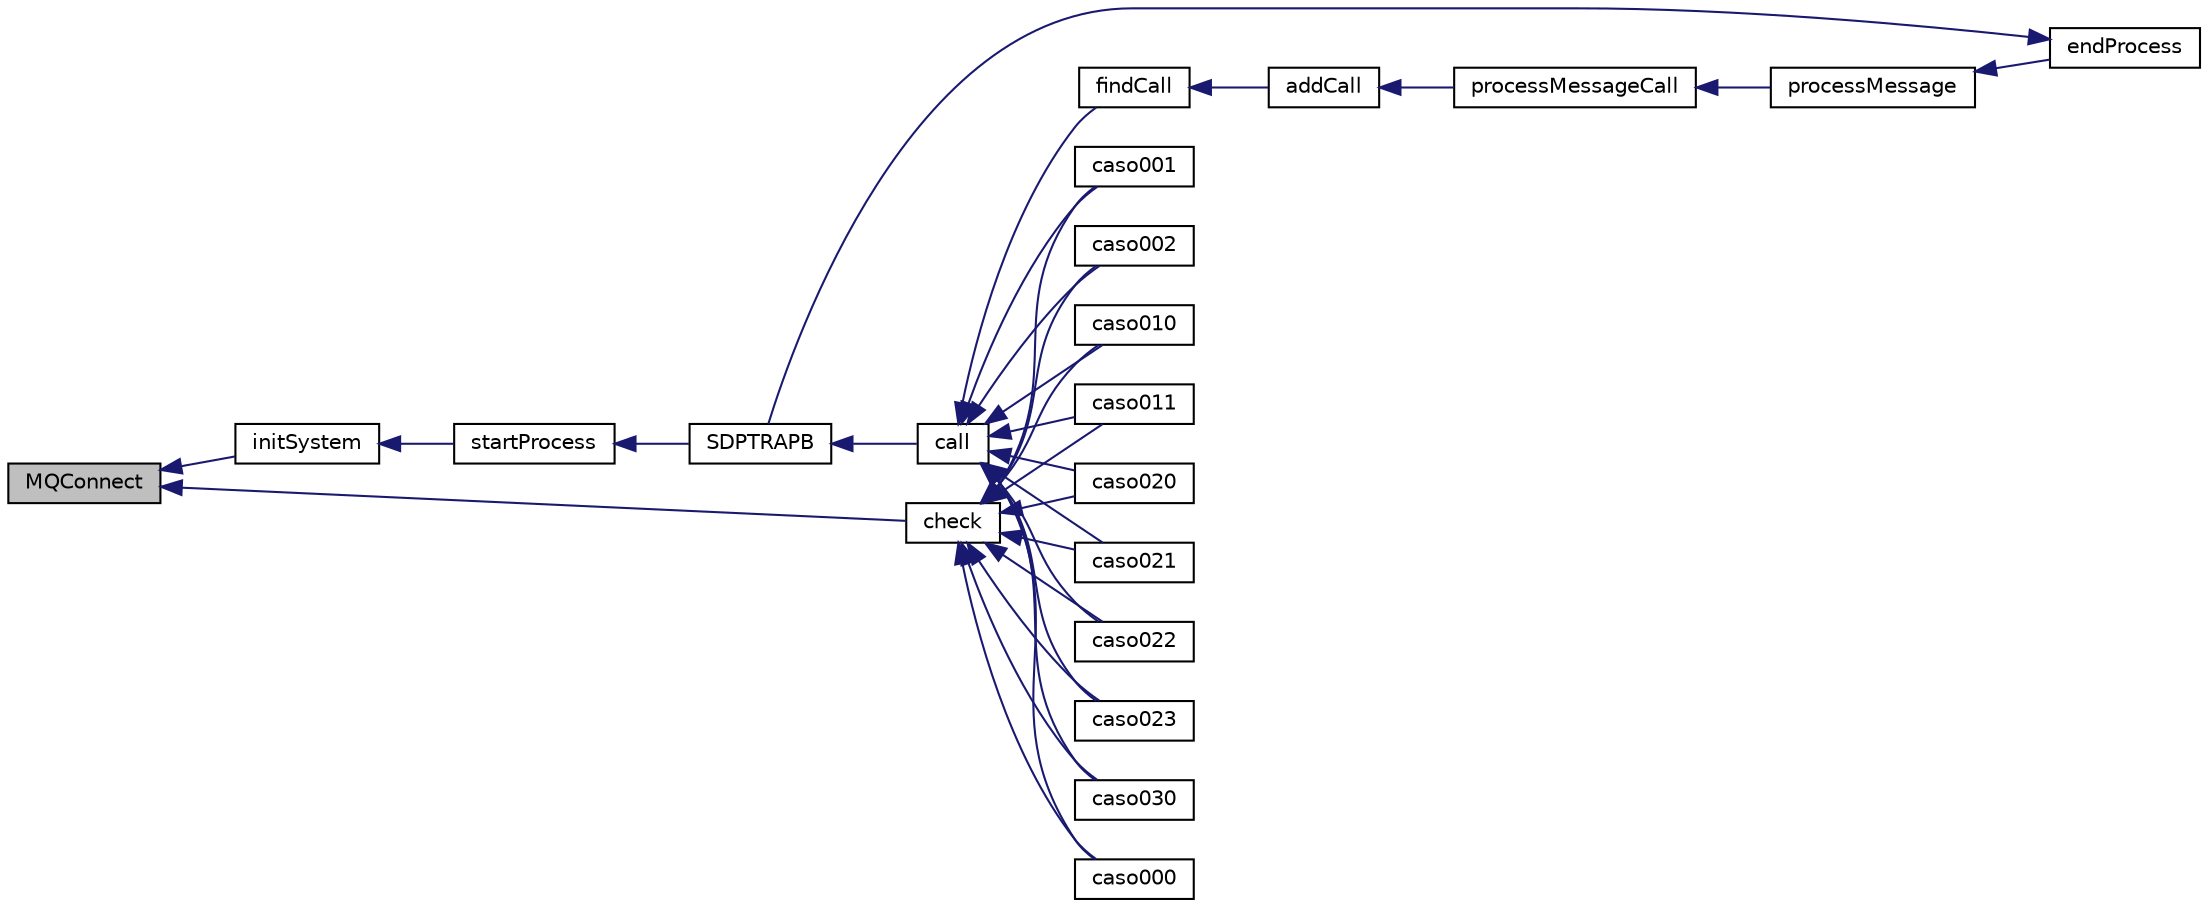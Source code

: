 digraph "MQConnect"
{
  edge [fontname="Helvetica",fontsize="10",labelfontname="Helvetica",labelfontsize="10"];
  node [fontname="Helvetica",fontsize="10",shape=record];
  rankdir="LR";
  Node1 [label="MQConnect",height=0.2,width=0.4,color="black", fillcolor="grey75", style="filled", fontcolor="black"];
  Node1 -> Node2 [dir="back",color="midnightblue",fontsize="10",style="solid"];
  Node2 [label="initSystem",height=0.2,width=0.4,color="black", fillcolor="white", style="filled",URL="$_s_d_p_t_r_a_p_b_8c.html#ad714df92d7ba0d4f11a8de881029449f"];
  Node2 -> Node3 [dir="back",color="midnightblue",fontsize="10",style="solid"];
  Node3 [label="startProcess",height=0.2,width=0.4,color="black", fillcolor="white", style="filled",URL="$_s_d_p_t_r_a_p_b_8c.html#ad67bdaaddcfa1424dad31c0b8187f829"];
  Node3 -> Node4 [dir="back",color="midnightblue",fontsize="10",style="solid"];
  Node4 [label="SDPTRAPB",height=0.2,width=0.4,color="black", fillcolor="white", style="filled",URL="$_s_d_p_t_r_a_p_b_8c.html#ae94cd489111188c3ccda942c856494f2"];
  Node4 -> Node5 [dir="back",color="midnightblue",fontsize="10",style="solid"];
  Node5 [label="call",height=0.2,width=0.4,color="black", fillcolor="white", style="filled",URL="$tst_functions_8c.html#ad404106300a4eba7630fc7a2b62dbd2e"];
  Node5 -> Node6 [dir="back",color="midnightblue",fontsize="10",style="solid"];
  Node6 [label="findCall",height=0.2,width=0.4,color="black", fillcolor="white", style="filled",URL="$modulos_8c.html#af7747e73680c46384ec80d5969c9b9d1"];
  Node6 -> Node7 [dir="back",color="midnightblue",fontsize="10",style="solid"];
  Node7 [label="addCall",height=0.2,width=0.4,color="black", fillcolor="white", style="filled",URL="$modulos_8c.html#a99eadd22b499b79658bd8b0ae82dd7bc"];
  Node7 -> Node8 [dir="back",color="midnightblue",fontsize="10",style="solid"];
  Node8 [label="processMessageCall",height=0.2,width=0.4,color="black", fillcolor="white", style="filled",URL="$messages_8c.html#a5c4b5bc4bbd5b78371891b44033225b2"];
  Node8 -> Node9 [dir="back",color="midnightblue",fontsize="10",style="solid"];
  Node9 [label="processMessage",height=0.2,width=0.4,color="black", fillcolor="white", style="filled",URL="$messages_8c.html#ad9a5bcb8859dbde9b0a6029b344b68cd"];
  Node9 -> Node10 [dir="back",color="midnightblue",fontsize="10",style="solid"];
  Node10 [label="endProcess",height=0.2,width=0.4,color="black", fillcolor="white", style="filled",URL="$_s_d_p_t_r_a_p_b_8c.html#aa42745580a553732a3f221db4d209801"];
  Node10 -> Node4 [dir="back",color="midnightblue",fontsize="10",style="solid"];
  Node5 -> Node11 [dir="back",color="midnightblue",fontsize="10",style="solid"];
  Node11 [label="caso000",height=0.2,width=0.4,color="black", fillcolor="white", style="filled",URL="$tst_s_d_p_t_r_a_p_b_8c.html#a381922e0850fcf295cfa6ca4dad8e285"];
  Node5 -> Node12 [dir="back",color="midnightblue",fontsize="10",style="solid"];
  Node12 [label="caso001",height=0.2,width=0.4,color="black", fillcolor="white", style="filled",URL="$tst_s_d_p_t_r_a_p_b_8c.html#a530596048334769452fab0e8f132bd44"];
  Node5 -> Node13 [dir="back",color="midnightblue",fontsize="10",style="solid"];
  Node13 [label="caso002",height=0.2,width=0.4,color="black", fillcolor="white", style="filled",URL="$tst_s_d_p_t_r_a_p_b_8c.html#a6e2f28ac6331108f847b605da8ef7351"];
  Node5 -> Node14 [dir="back",color="midnightblue",fontsize="10",style="solid"];
  Node14 [label="caso010",height=0.2,width=0.4,color="black", fillcolor="white", style="filled",URL="$tst_s_d_p_t_r_a_p_b_8c.html#a74626e82b5be595c8e6853ddc0e436a0"];
  Node5 -> Node15 [dir="back",color="midnightblue",fontsize="10",style="solid"];
  Node15 [label="caso011",height=0.2,width=0.4,color="black", fillcolor="white", style="filled",URL="$tst_s_d_p_t_r_a_p_b_8c.html#ad315708b0cab72bf623f95a02cbf75eb"];
  Node5 -> Node16 [dir="back",color="midnightblue",fontsize="10",style="solid"];
  Node16 [label="caso020",height=0.2,width=0.4,color="black", fillcolor="white", style="filled",URL="$tst_s_d_p_t_r_a_p_b_8c.html#a0c86ec40714c6787c5cd5a514c7e2718"];
  Node5 -> Node17 [dir="back",color="midnightblue",fontsize="10",style="solid"];
  Node17 [label="caso021",height=0.2,width=0.4,color="black", fillcolor="white", style="filled",URL="$tst_s_d_p_t_r_a_p_b_8c.html#af57a1d8f4e576fac7358ea0215f335dd"];
  Node5 -> Node18 [dir="back",color="midnightblue",fontsize="10",style="solid"];
  Node18 [label="caso022",height=0.2,width=0.4,color="black", fillcolor="white", style="filled",URL="$tst_s_d_p_t_r_a_p_b_8c.html#a86e1803103de1b087599a1de20fa7618"];
  Node5 -> Node19 [dir="back",color="midnightblue",fontsize="10",style="solid"];
  Node19 [label="caso023",height=0.2,width=0.4,color="black", fillcolor="white", style="filled",URL="$tst_s_d_p_t_r_a_p_b_8c.html#a612b8af967a54e1d0b570a87d5638071"];
  Node5 -> Node20 [dir="back",color="midnightblue",fontsize="10",style="solid"];
  Node20 [label="caso030",height=0.2,width=0.4,color="black", fillcolor="white", style="filled",URL="$tst_s_d_p_t_r_a_p_b_8c.html#a3105d5232d7968ec5f04e434bc9dcac5"];
  Node1 -> Node21 [dir="back",color="midnightblue",fontsize="10",style="solid"];
  Node21 [label="check",height=0.2,width=0.4,color="black", fillcolor="white", style="filled",URL="$tst_functions_8c.html#aa7df4db433c3730c0672bbb27b9c6adc"];
  Node21 -> Node11 [dir="back",color="midnightblue",fontsize="10",style="solid"];
  Node21 -> Node12 [dir="back",color="midnightblue",fontsize="10",style="solid"];
  Node21 -> Node13 [dir="back",color="midnightblue",fontsize="10",style="solid"];
  Node21 -> Node14 [dir="back",color="midnightblue",fontsize="10",style="solid"];
  Node21 -> Node15 [dir="back",color="midnightblue",fontsize="10",style="solid"];
  Node21 -> Node16 [dir="back",color="midnightblue",fontsize="10",style="solid"];
  Node21 -> Node17 [dir="back",color="midnightblue",fontsize="10",style="solid"];
  Node21 -> Node18 [dir="back",color="midnightblue",fontsize="10",style="solid"];
  Node21 -> Node19 [dir="back",color="midnightblue",fontsize="10",style="solid"];
  Node21 -> Node20 [dir="back",color="midnightblue",fontsize="10",style="solid"];
}
